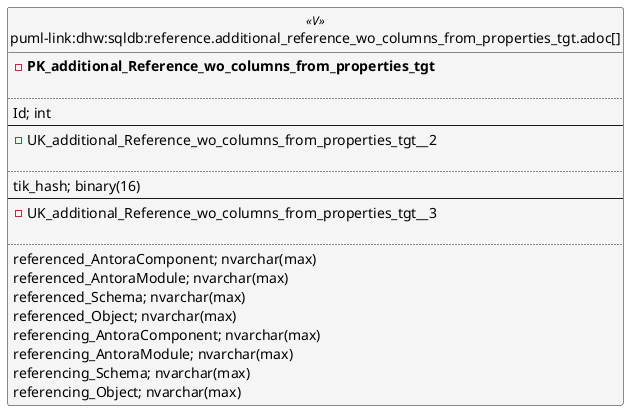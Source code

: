 @startuml
left to right direction
'top to bottom direction
hide circle
'avoide "." issues:
set namespaceSeparator none


skinparam class {
  BackgroundColor White
  BackgroundColor<<FN>> Yellow
  BackgroundColor<<FS>> Yellow
  BackgroundColor<<FT>> LightGray
  BackgroundColor<<IF>> Yellow
  BackgroundColor<<IS>> Yellow
  BackgroundColor<<P>> Aqua
  BackgroundColor<<PC>> Aqua
  BackgroundColor<<SN>> Yellow
  BackgroundColor<<SO>> SlateBlue
  BackgroundColor<<TF>> LightGray
  BackgroundColor<<TR>> Tomato
  BackgroundColor<<U>> White
  BackgroundColor<<V>> WhiteSmoke
  BackgroundColor<<X>> Aqua
  BackgroundColor<<external>> AliceBlue
}


entity "puml-link:dhw:sqldb:reference.additional_reference_wo_columns_from_properties_tgt.adoc[]" as reference.additional_Reference_wo_columns_from_properties_tgt << V >> {
- **PK_additional_Reference_wo_columns_from_properties_tgt**

..
Id; int
--
- UK_additional_Reference_wo_columns_from_properties_tgt__2

..
tik_hash; binary(16)
--
- UK_additional_Reference_wo_columns_from_properties_tgt__3

..
referenced_AntoraComponent; nvarchar(max)
referenced_AntoraModule; nvarchar(max)
referenced_Schema; nvarchar(max)
referenced_Object; nvarchar(max)
referencing_AntoraComponent; nvarchar(max)
referencing_AntoraModule; nvarchar(max)
referencing_Schema; nvarchar(max)
referencing_Object; nvarchar(max)
}


@enduml


